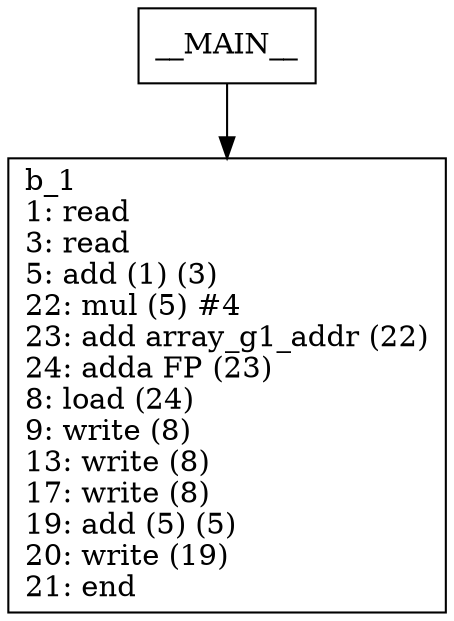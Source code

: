 digraph Computation {
node [shape=box];
__MAIN__ -> b_1;
b_1 [label="b_1\l1: read\l3: read\l5: add (1) (3)\l22: mul (5) #4\l23: add array_g1_addr (22)\l24: adda FP (23)\l8: load (24)\l9: write (8)\l13: write (8)\l17: write (8)\l19: add (5) (5)\l20: write (19)\l21: end\l"]
}